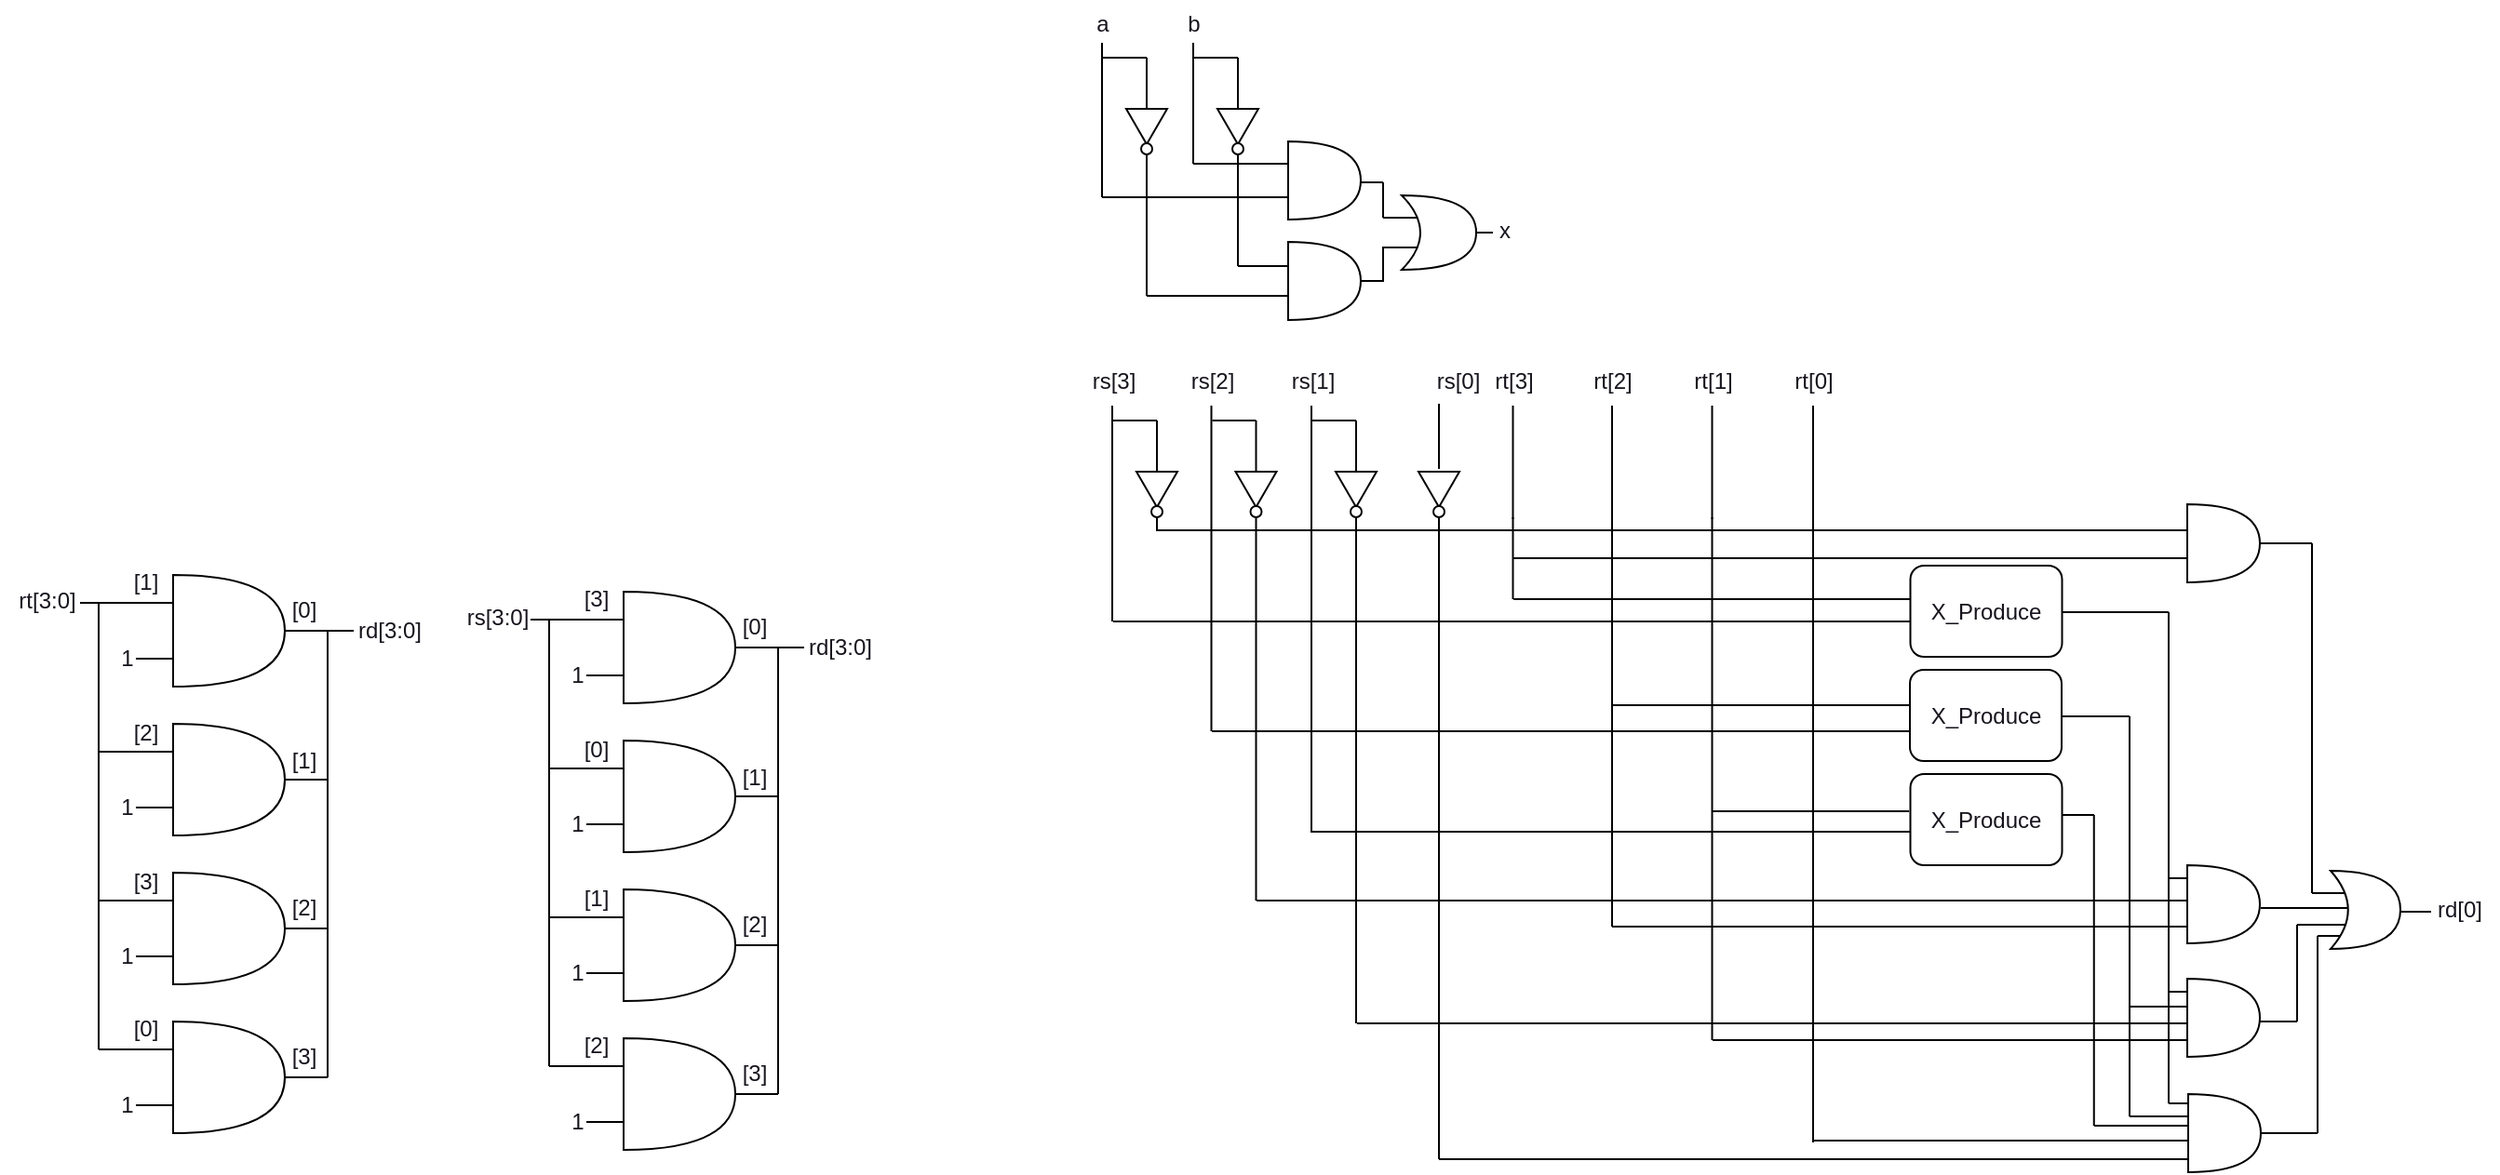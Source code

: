 <mxfile>
    <diagram id="XNOj1-cCXFEWp7ebmYlS" name="Page-1">
        <mxGraphModel dx="587" dy="936" grid="0" gridSize="10" guides="1" tooltips="1" connect="1" arrows="1" fold="1" page="0" pageScale="1" pageWidth="850" pageHeight="1100" background="#ffffff" math="0" shadow="0">
            <root>
                <mxCell id="0"/>
                <mxCell id="1" parent="0"/>
                <mxCell id="2" value="" style="shape=or;whiteSpace=wrap;html=1;fillColor=#FFFFFF;strokeColor=#000000;" vertex="1" parent="1">
                    <mxGeometry x="220" y="20" width="60" height="60" as="geometry"/>
                </mxCell>
                <mxCell id="4" value="" style="shape=or;whiteSpace=wrap;html=1;fillColor=#FFFFFF;strokeColor=#000000;" vertex="1" parent="1">
                    <mxGeometry x="220" y="100" width="60" height="60" as="geometry"/>
                </mxCell>
                <mxCell id="5" value="" style="shape=or;whiteSpace=wrap;html=1;fillColor=#FFFFFF;strokeColor=#000000;" vertex="1" parent="1">
                    <mxGeometry x="220" y="180" width="60" height="60" as="geometry"/>
                </mxCell>
                <mxCell id="6" value="" style="shape=or;whiteSpace=wrap;html=1;fillColor=#FFFFFF;strokeColor=#000000;" vertex="1" parent="1">
                    <mxGeometry x="220" y="260" width="60" height="60" as="geometry"/>
                </mxCell>
                <mxCell id="8" value="" style="line;strokeWidth=1;html=1;perimeter=backbonePerimeter;points=[];outlineConnect=0;strokeColor=#000000;fillColor=#FFFFFF;" vertex="1" parent="1">
                    <mxGeometry x="200" y="60" width="20" height="10" as="geometry"/>
                </mxCell>
                <mxCell id="9" value="" style="line;strokeWidth=1;html=1;perimeter=backbonePerimeter;points=[];outlineConnect=0;strokeColor=#000000;fillColor=#FFFFFF;" vertex="1" parent="1">
                    <mxGeometry x="200" y="140" width="20" height="10" as="geometry"/>
                </mxCell>
                <mxCell id="11" value="" style="line;strokeWidth=1;html=1;perimeter=backbonePerimeter;points=[];outlineConnect=0;strokeColor=#000000;fillColor=#FFFFFF;" vertex="1" parent="1">
                    <mxGeometry x="200" y="220" width="20" height="10" as="geometry"/>
                </mxCell>
                <mxCell id="12" value="" style="line;strokeWidth=1;html=1;perimeter=backbonePerimeter;points=[];outlineConnect=0;strokeColor=#000000;fillColor=#FFFFFF;" vertex="1" parent="1">
                    <mxGeometry x="200" y="300" width="20" height="10" as="geometry"/>
                </mxCell>
                <mxCell id="13" value="&lt;font color=&quot;#18141d&quot;&gt;1&lt;/font&gt;" style="text;html=1;align=center;verticalAlign=middle;resizable=0;points=[];autosize=1;strokeColor=none;fillColor=none;" vertex="1" parent="1">
                    <mxGeometry x="180" y="50" width="30" height="30" as="geometry"/>
                </mxCell>
                <mxCell id="14" value="&lt;font color=&quot;#18141d&quot;&gt;1&lt;/font&gt;" style="text;html=1;align=center;verticalAlign=middle;resizable=0;points=[];autosize=1;strokeColor=none;fillColor=none;" vertex="1" parent="1">
                    <mxGeometry x="180" y="130" width="30" height="30" as="geometry"/>
                </mxCell>
                <mxCell id="15" value="&lt;font color=&quot;#18141d&quot;&gt;1&lt;/font&gt;" style="text;html=1;align=center;verticalAlign=middle;resizable=0;points=[];autosize=1;strokeColor=none;fillColor=none;" vertex="1" parent="1">
                    <mxGeometry x="180" y="210" width="30" height="30" as="geometry"/>
                </mxCell>
                <mxCell id="16" value="&lt;font color=&quot;#18141d&quot;&gt;1&lt;/font&gt;" style="text;html=1;align=center;verticalAlign=middle;resizable=0;points=[];autosize=1;strokeColor=none;fillColor=none;" vertex="1" parent="1">
                    <mxGeometry x="180" y="290" width="30" height="30" as="geometry"/>
                </mxCell>
                <mxCell id="17" value="" style="line;strokeWidth=1;html=1;strokeColor=#000000;fontColor=#18141D;fillColor=#FFFFFF;" vertex="1" parent="1">
                    <mxGeometry x="170" y="30" width="50" height="10" as="geometry"/>
                </mxCell>
                <mxCell id="18" value="" style="line;strokeWidth=1;html=1;strokeColor=#000000;fontColor=#18141D;fillColor=#FFFFFF;" vertex="1" parent="1">
                    <mxGeometry x="180" y="110" width="40" height="10" as="geometry"/>
                </mxCell>
                <mxCell id="19" value="" style="line;strokeWidth=1;html=1;strokeColor=#000000;fontColor=#18141D;fillColor=#FFFFFF;" vertex="1" parent="1">
                    <mxGeometry x="180" y="190" width="40" height="10" as="geometry"/>
                </mxCell>
                <mxCell id="20" value="" style="line;strokeWidth=1;html=1;strokeColor=#000000;fontColor=#18141D;fillColor=#FFFFFF;" vertex="1" parent="1">
                    <mxGeometry x="180" y="270" width="40" height="10" as="geometry"/>
                </mxCell>
                <mxCell id="21" value="" style="line;strokeWidth=1;direction=south;html=1;perimeter=backbonePerimeter;points=[];outlineConnect=0;strokeColor=#000000;fontColor=#18141D;fillColor=#FFFFFF;" vertex="1" parent="1">
                    <mxGeometry x="175" y="35" width="10" height="240" as="geometry"/>
                </mxCell>
                <mxCell id="23" value="rt[3:0]" style="text;html=1;align=center;verticalAlign=middle;resizable=0;points=[];autosize=1;strokeColor=none;fillColor=none;fontColor=#18141D;" vertex="1" parent="1">
                    <mxGeometry x="127" y="21" width="49" height="26" as="geometry"/>
                </mxCell>
                <mxCell id="24" value="[1]" style="text;html=1;align=center;verticalAlign=middle;resizable=0;points=[];autosize=1;strokeColor=none;fillColor=none;fontColor=#18141D;" vertex="1" parent="1">
                    <mxGeometry x="189" y="11" width="31" height="26" as="geometry"/>
                </mxCell>
                <mxCell id="26" value="[2]" style="text;html=1;align=center;verticalAlign=middle;resizable=0;points=[];autosize=1;strokeColor=none;fillColor=none;fontColor=#18141D;" vertex="1" parent="1">
                    <mxGeometry x="189" y="92" width="31" height="26" as="geometry"/>
                </mxCell>
                <mxCell id="27" value="[3]" style="text;html=1;align=center;verticalAlign=middle;resizable=0;points=[];autosize=1;strokeColor=none;fillColor=none;fontColor=#18141D;" vertex="1" parent="1">
                    <mxGeometry x="189" y="172" width="31" height="26" as="geometry"/>
                </mxCell>
                <mxCell id="28" value="[0]" style="text;html=1;align=center;verticalAlign=middle;resizable=0;points=[];autosize=1;strokeColor=none;fillColor=none;fontColor=#18141D;" vertex="1" parent="1">
                    <mxGeometry x="189" y="251" width="31" height="26" as="geometry"/>
                </mxCell>
                <mxCell id="29" value="" style="line;strokeWidth=1;html=1;strokeColor=#000000;fontColor=#18141D;fillColor=#FFFFFF;" vertex="1" parent="1">
                    <mxGeometry x="280" y="45" width="37" height="10" as="geometry"/>
                </mxCell>
                <mxCell id="30" value="" style="line;strokeWidth=1;html=1;strokeColor=#000000;fontColor=#18141D;fillColor=#FFFFFF;" vertex="1" parent="1">
                    <mxGeometry x="280" y="125" width="23" height="10" as="geometry"/>
                </mxCell>
                <mxCell id="32" value="" style="line;strokeWidth=1;html=1;strokeColor=#000000;fontColor=#18141D;fillColor=#FFFFFF;" vertex="1" parent="1">
                    <mxGeometry x="280" y="205" width="23" height="10" as="geometry"/>
                </mxCell>
                <mxCell id="33" value="" style="line;strokeWidth=1;html=1;strokeColor=#000000;fontColor=#18141D;fillColor=#FFFFFF;" vertex="1" parent="1">
                    <mxGeometry x="280" y="285" width="23" height="10" as="geometry"/>
                </mxCell>
                <mxCell id="34" value="" style="line;strokeWidth=1;direction=south;html=1;perimeter=backbonePerimeter;points=[];outlineConnect=0;strokeColor=#000000;fontColor=#18141D;fillColor=#FFFFFF;" vertex="1" parent="1">
                    <mxGeometry x="298" y="50" width="10" height="240" as="geometry"/>
                </mxCell>
                <mxCell id="35" value="rd[3:0]" style="text;html=1;align=center;verticalAlign=middle;resizable=0;points=[];autosize=1;strokeColor=none;fillColor=none;fontColor=#18141D;" vertex="1" parent="1">
                    <mxGeometry x="310" y="37" width="52" height="26" as="geometry"/>
                </mxCell>
                <mxCell id="36" value="[0]" style="text;html=1;align=center;verticalAlign=middle;resizable=0;points=[];autosize=1;strokeColor=none;fillColor=none;fontColor=#18141D;" vertex="1" parent="1">
                    <mxGeometry x="274" y="26" width="31" height="26" as="geometry"/>
                </mxCell>
                <mxCell id="37" value="[1]" style="text;html=1;align=center;verticalAlign=middle;resizable=0;points=[];autosize=1;strokeColor=none;fillColor=none;fontColor=#18141D;" vertex="1" parent="1">
                    <mxGeometry x="274" y="107" width="31" height="26" as="geometry"/>
                </mxCell>
                <mxCell id="38" value="[2]" style="text;html=1;align=center;verticalAlign=middle;resizable=0;points=[];autosize=1;strokeColor=none;fillColor=none;fontColor=#18141D;" vertex="1" parent="1">
                    <mxGeometry x="274" y="186" width="31" height="26" as="geometry"/>
                </mxCell>
                <mxCell id="39" value="[3]" style="text;html=1;align=center;verticalAlign=middle;resizable=0;points=[];autosize=1;strokeColor=none;fillColor=none;fontColor=#18141D;" vertex="1" parent="1">
                    <mxGeometry x="274" y="266" width="31" height="26" as="geometry"/>
                </mxCell>
                <mxCell id="40" value="" style="shape=or;whiteSpace=wrap;html=1;fillColor=#FFFFFF;strokeColor=#000000;" vertex="1" parent="1">
                    <mxGeometry x="462" y="29" width="60" height="60" as="geometry"/>
                </mxCell>
                <mxCell id="41" value="" style="shape=or;whiteSpace=wrap;html=1;fillColor=#FFFFFF;strokeColor=#000000;" vertex="1" parent="1">
                    <mxGeometry x="462" y="109" width="60" height="60" as="geometry"/>
                </mxCell>
                <mxCell id="42" value="" style="shape=or;whiteSpace=wrap;html=1;fillColor=#FFFFFF;strokeColor=#000000;" vertex="1" parent="1">
                    <mxGeometry x="462" y="189" width="60" height="60" as="geometry"/>
                </mxCell>
                <mxCell id="43" value="" style="shape=or;whiteSpace=wrap;html=1;fillColor=#FFFFFF;strokeColor=#000000;" vertex="1" parent="1">
                    <mxGeometry x="462" y="269" width="60" height="60" as="geometry"/>
                </mxCell>
                <mxCell id="44" value="" style="line;strokeWidth=1;html=1;perimeter=backbonePerimeter;points=[];outlineConnect=0;strokeColor=#000000;fillColor=#FFFFFF;" vertex="1" parent="1">
                    <mxGeometry x="442" y="69" width="20" height="10" as="geometry"/>
                </mxCell>
                <mxCell id="45" value="" style="line;strokeWidth=1;html=1;perimeter=backbonePerimeter;points=[];outlineConnect=0;strokeColor=#000000;fillColor=#FFFFFF;" vertex="1" parent="1">
                    <mxGeometry x="442" y="149" width="20" height="10" as="geometry"/>
                </mxCell>
                <mxCell id="46" value="" style="line;strokeWidth=1;html=1;perimeter=backbonePerimeter;points=[];outlineConnect=0;strokeColor=#000000;fillColor=#FFFFFF;" vertex="1" parent="1">
                    <mxGeometry x="442" y="229" width="20" height="10" as="geometry"/>
                </mxCell>
                <mxCell id="47" value="" style="line;strokeWidth=1;html=1;perimeter=backbonePerimeter;points=[];outlineConnect=0;strokeColor=#000000;fillColor=#FFFFFF;" vertex="1" parent="1">
                    <mxGeometry x="442" y="309" width="20" height="10" as="geometry"/>
                </mxCell>
                <mxCell id="48" value="&lt;font color=&quot;#18141d&quot;&gt;1&lt;/font&gt;" style="text;html=1;align=center;verticalAlign=middle;resizable=0;points=[];autosize=1;strokeColor=none;fillColor=none;" vertex="1" parent="1">
                    <mxGeometry x="422" y="59" width="30" height="30" as="geometry"/>
                </mxCell>
                <mxCell id="49" value="&lt;font color=&quot;#18141d&quot;&gt;1&lt;/font&gt;" style="text;html=1;align=center;verticalAlign=middle;resizable=0;points=[];autosize=1;strokeColor=none;fillColor=none;" vertex="1" parent="1">
                    <mxGeometry x="422" y="139" width="30" height="30" as="geometry"/>
                </mxCell>
                <mxCell id="50" value="&lt;font color=&quot;#18141d&quot;&gt;1&lt;/font&gt;" style="text;html=1;align=center;verticalAlign=middle;resizable=0;points=[];autosize=1;strokeColor=none;fillColor=none;" vertex="1" parent="1">
                    <mxGeometry x="422" y="219" width="30" height="30" as="geometry"/>
                </mxCell>
                <mxCell id="51" value="&lt;font color=&quot;#18141d&quot;&gt;1&lt;/font&gt;" style="text;html=1;align=center;verticalAlign=middle;resizable=0;points=[];autosize=1;strokeColor=none;fillColor=none;" vertex="1" parent="1">
                    <mxGeometry x="422" y="299" width="30" height="30" as="geometry"/>
                </mxCell>
                <mxCell id="52" value="" style="line;strokeWidth=1;html=1;strokeColor=#000000;fontColor=#18141D;fillColor=#FFFFFF;" vertex="1" parent="1">
                    <mxGeometry x="412" y="39" width="50" height="10" as="geometry"/>
                </mxCell>
                <mxCell id="53" value="" style="line;strokeWidth=1;html=1;strokeColor=#000000;fontColor=#18141D;fillColor=#FFFFFF;" vertex="1" parent="1">
                    <mxGeometry x="422" y="119" width="40" height="10" as="geometry"/>
                </mxCell>
                <mxCell id="54" value="" style="line;strokeWidth=1;html=1;strokeColor=#000000;fontColor=#18141D;fillColor=#FFFFFF;" vertex="1" parent="1">
                    <mxGeometry x="422" y="199" width="40" height="10" as="geometry"/>
                </mxCell>
                <mxCell id="55" value="" style="line;strokeWidth=1;html=1;strokeColor=#000000;fontColor=#18141D;fillColor=#FFFFFF;" vertex="1" parent="1">
                    <mxGeometry x="422" y="279" width="40" height="10" as="geometry"/>
                </mxCell>
                <mxCell id="56" value="" style="line;strokeWidth=1;direction=south;html=1;perimeter=backbonePerimeter;points=[];outlineConnect=0;strokeColor=#000000;fontColor=#18141D;fillColor=#FFFFFF;" vertex="1" parent="1">
                    <mxGeometry x="417" y="44" width="10" height="240" as="geometry"/>
                </mxCell>
                <mxCell id="57" value="rs[3:0]" style="text;html=1;align=center;verticalAlign=middle;resizable=0;points=[];autosize=1;strokeColor=none;fillColor=none;fontColor=#18141D;" vertex="1" parent="1">
                    <mxGeometry x="368" y="30" width="51" height="26" as="geometry"/>
                </mxCell>
                <mxCell id="58" value="[3]" style="text;html=1;align=center;verticalAlign=middle;resizable=0;points=[];autosize=1;strokeColor=none;fillColor=none;fontColor=#18141D;" vertex="1" parent="1">
                    <mxGeometry x="431" y="20" width="31" height="26" as="geometry"/>
                </mxCell>
                <mxCell id="59" value="[0]" style="text;html=1;align=center;verticalAlign=middle;resizable=0;points=[];autosize=1;strokeColor=none;fillColor=none;fontColor=#18141D;" vertex="1" parent="1">
                    <mxGeometry x="431" y="101" width="31" height="26" as="geometry"/>
                </mxCell>
                <mxCell id="60" value="[1]" style="text;html=1;align=center;verticalAlign=middle;resizable=0;points=[];autosize=1;strokeColor=none;fillColor=none;fontColor=#18141D;" vertex="1" parent="1">
                    <mxGeometry x="431" y="181" width="31" height="26" as="geometry"/>
                </mxCell>
                <mxCell id="61" value="[2]" style="text;html=1;align=center;verticalAlign=middle;resizable=0;points=[];autosize=1;strokeColor=none;fillColor=none;fontColor=#18141D;" vertex="1" parent="1">
                    <mxGeometry x="431" y="260" width="31" height="26" as="geometry"/>
                </mxCell>
                <mxCell id="62" value="" style="line;strokeWidth=1;html=1;strokeColor=#000000;fontColor=#18141D;fillColor=#FFFFFF;" vertex="1" parent="1">
                    <mxGeometry x="522" y="54" width="37" height="10" as="geometry"/>
                </mxCell>
                <mxCell id="63" value="" style="line;strokeWidth=1;html=1;strokeColor=#000000;fontColor=#18141D;fillColor=#FFFFFF;" vertex="1" parent="1">
                    <mxGeometry x="522" y="134" width="23" height="10" as="geometry"/>
                </mxCell>
                <mxCell id="64" value="" style="line;strokeWidth=1;html=1;strokeColor=#000000;fontColor=#18141D;fillColor=#FFFFFF;" vertex="1" parent="1">
                    <mxGeometry x="522" y="214" width="23" height="10" as="geometry"/>
                </mxCell>
                <mxCell id="65" value="" style="line;strokeWidth=1;html=1;strokeColor=#000000;fontColor=#18141D;fillColor=#FFFFFF;" vertex="1" parent="1">
                    <mxGeometry x="522" y="294" width="23" height="10" as="geometry"/>
                </mxCell>
                <mxCell id="66" value="" style="line;strokeWidth=1;direction=south;html=1;perimeter=backbonePerimeter;points=[];outlineConnect=0;strokeColor=#000000;fontColor=#18141D;fillColor=#FFFFFF;" vertex="1" parent="1">
                    <mxGeometry x="540" y="59" width="10" height="240" as="geometry"/>
                </mxCell>
                <mxCell id="67" value="rd[3:0]" style="text;html=1;align=center;verticalAlign=middle;resizable=0;points=[];autosize=1;strokeColor=none;fillColor=none;fontColor=#18141D;" vertex="1" parent="1">
                    <mxGeometry x="552" y="46" width="52" height="26" as="geometry"/>
                </mxCell>
                <mxCell id="68" value="[0]" style="text;html=1;align=center;verticalAlign=middle;resizable=0;points=[];autosize=1;strokeColor=none;fillColor=none;fontColor=#18141D;" vertex="1" parent="1">
                    <mxGeometry x="516" y="35" width="31" height="26" as="geometry"/>
                </mxCell>
                <mxCell id="69" value="[1]" style="text;html=1;align=center;verticalAlign=middle;resizable=0;points=[];autosize=1;strokeColor=none;fillColor=none;fontColor=#18141D;" vertex="1" parent="1">
                    <mxGeometry x="516" y="116" width="31" height="26" as="geometry"/>
                </mxCell>
                <mxCell id="70" value="[2]" style="text;html=1;align=center;verticalAlign=middle;resizable=0;points=[];autosize=1;strokeColor=none;fillColor=none;fontColor=#18141D;" vertex="1" parent="1">
                    <mxGeometry x="516" y="195" width="31" height="26" as="geometry"/>
                </mxCell>
                <mxCell id="71" value="[3]" style="text;html=1;align=center;verticalAlign=middle;resizable=0;points=[];autosize=1;strokeColor=none;fillColor=none;fontColor=#18141D;" vertex="1" parent="1">
                    <mxGeometry x="516" y="275" width="31" height="26" as="geometry"/>
                </mxCell>
                <mxCell id="72" value="rs[0]" style="text;html=1;align=center;verticalAlign=middle;resizable=0;points=[];autosize=1;strokeColor=none;fillColor=none;fontColor=#18141D;" vertex="1" parent="1">
                    <mxGeometry x="889.25" y="-97" width="41" height="26" as="geometry"/>
                </mxCell>
                <mxCell id="73" value="rs[1]" style="text;html=1;align=center;verticalAlign=middle;resizable=0;points=[];autosize=1;strokeColor=none;fillColor=none;fontColor=#18141D;" vertex="1" parent="1">
                    <mxGeometry x="811" y="-97" width="41" height="26" as="geometry"/>
                </mxCell>
                <mxCell id="76" value="rs[2]" style="text;html=1;align=center;verticalAlign=middle;resizable=0;points=[];autosize=1;strokeColor=none;fillColor=none;fontColor=#18141D;" vertex="1" parent="1">
                    <mxGeometry x="757.25" y="-97" width="41" height="26" as="geometry"/>
                </mxCell>
                <mxCell id="78" value="rs[3]" style="text;html=1;align=center;verticalAlign=middle;resizable=0;points=[];autosize=1;strokeColor=none;fillColor=none;fontColor=#18141D;" vertex="1" parent="1">
                    <mxGeometry x="704" y="-97" width="41" height="26" as="geometry"/>
                </mxCell>
                <mxCell id="105" value="a" style="text;html=1;align=center;verticalAlign=middle;resizable=0;points=[];autosize=1;strokeColor=none;fillColor=none;fontColor=#18141D;" vertex="1" parent="1">
                    <mxGeometry x="706.5" y="-289" width="25" height="26" as="geometry"/>
                </mxCell>
                <mxCell id="106" value="b" style="text;html=1;align=center;verticalAlign=middle;resizable=0;points=[];autosize=1;strokeColor=none;fillColor=none;fontColor=#18141D;" vertex="1" parent="1">
                    <mxGeometry x="755.5" y="-289" width="25" height="26" as="geometry"/>
                </mxCell>
                <mxCell id="107" value="" style="line;strokeWidth=1;html=1;strokeColor=#000000;fontColor=#18141D;fillColor=#FFFFFF;" vertex="1" parent="1">
                    <mxGeometry x="768" y="-206" width="51" height="10" as="geometry"/>
                </mxCell>
                <mxCell id="108" value="" style="line;strokeWidth=1;direction=south;html=1;perimeter=backbonePerimeter;points=[];outlineConnect=0;strokeColor=#000000;fontColor=#18141D;fillColor=#FFFFFF;" vertex="1" parent="1">
                    <mxGeometry x="714" y="-266" width="10" height="61" as="geometry"/>
                </mxCell>
                <mxCell id="109" value="" style="triangle;whiteSpace=wrap;html=1;strokeColor=#000000;strokeWidth=1;fontColor=#18141D;fillColor=#FFFFFF;rotation=90;" vertex="1" parent="1">
                    <mxGeometry x="733.5" y="-232" width="19" height="22" as="geometry"/>
                </mxCell>
                <mxCell id="110" value="" style="ellipse;whiteSpace=wrap;html=1;aspect=fixed;strokeColor=#000000;strokeWidth=1;fontColor=#18141D;fillColor=#FFFFFF;" vertex="1" parent="1">
                    <mxGeometry x="740" y="-212" width="6" height="6" as="geometry"/>
                </mxCell>
                <mxCell id="111" value="" style="line;strokeWidth=1;html=1;strokeColor=#000000;fontColor=#18141D;fillColor=#FFFFFF;" vertex="1" parent="1">
                    <mxGeometry x="719.5" y="-263" width="23.5" height="10" as="geometry"/>
                </mxCell>
                <mxCell id="118" value="" style="shape=or;whiteSpace=wrap;html=1;fillColor=#FFFFFF;strokeColor=#000000;" vertex="1" parent="1">
                    <mxGeometry x="819" y="-213" width="39" height="42" as="geometry"/>
                </mxCell>
                <mxCell id="119" value="" style="shape=xor;whiteSpace=wrap;html=1;strokeColor=#000000;strokeWidth=1;fontColor=#18141D;fillColor=#FFFFFF;" vertex="1" parent="1">
                    <mxGeometry x="880" y="-184" width="40" height="40" as="geometry"/>
                </mxCell>
                <mxCell id="121" value="" style="line;strokeWidth=1;direction=south;html=1;perimeter=backbonePerimeter;points=[];outlineConnect=0;strokeColor=#000000;fontColor=#18141D;fillColor=#FFFFFF;" vertex="1" parent="1">
                    <mxGeometry x="738" y="-258" width="10" height="28" as="geometry"/>
                </mxCell>
                <mxCell id="124" value="" style="line;strokeWidth=1;direction=south;html=1;perimeter=backbonePerimeter;points=[];outlineConnect=0;strokeColor=#000000;fontColor=#18141D;fillColor=#FFFFFF;" vertex="1" parent="1">
                    <mxGeometry x="763" y="-266" width="10" height="65" as="geometry"/>
                </mxCell>
                <mxCell id="125" value="" style="triangle;whiteSpace=wrap;html=1;strokeColor=#000000;strokeWidth=1;fontColor=#18141D;fillColor=#FFFFFF;rotation=90;" vertex="1" parent="1">
                    <mxGeometry x="782.5" y="-232" width="19" height="22" as="geometry"/>
                </mxCell>
                <mxCell id="126" value="" style="ellipse;whiteSpace=wrap;html=1;aspect=fixed;strokeColor=#000000;strokeWidth=1;fontColor=#18141D;fillColor=#FFFFFF;" vertex="1" parent="1">
                    <mxGeometry x="789" y="-212" width="6" height="6" as="geometry"/>
                </mxCell>
                <mxCell id="127" value="" style="line;strokeWidth=1;html=1;strokeColor=#000000;fontColor=#18141D;fillColor=#FFFFFF;" vertex="1" parent="1">
                    <mxGeometry x="768.5" y="-263" width="23.5" height="10" as="geometry"/>
                </mxCell>
                <mxCell id="128" value="" style="line;strokeWidth=1;direction=south;html=1;perimeter=backbonePerimeter;points=[];outlineConnect=0;strokeColor=#000000;fontColor=#18141D;fillColor=#FFFFFF;" vertex="1" parent="1">
                    <mxGeometry x="787" y="-258" width="10" height="28" as="geometry"/>
                </mxCell>
                <mxCell id="129" value="" style="line;strokeWidth=1;direction=south;html=1;perimeter=backbonePerimeter;points=[];outlineConnect=0;strokeColor=#000000;fontColor=#18141D;fillColor=#FFFFFF;" vertex="1" parent="1">
                    <mxGeometry x="714" y="-206" width="10" height="23" as="geometry"/>
                </mxCell>
                <mxCell id="130" value="" style="line;strokeWidth=1;html=1;strokeColor=#000000;fontColor=#18141D;fillColor=#FFFFFF;" vertex="1" parent="1">
                    <mxGeometry x="719" y="-188" width="100" height="10" as="geometry"/>
                </mxCell>
                <mxCell id="131" value="" style="shape=or;whiteSpace=wrap;html=1;fillColor=#FFFFFF;strokeColor=#000000;" vertex="1" parent="1">
                    <mxGeometry x="819" y="-159" width="39" height="42" as="geometry"/>
                </mxCell>
                <mxCell id="132" value="" style="line;strokeWidth=1;direction=south;html=1;perimeter=backbonePerimeter;points=[];outlineConnect=0;strokeColor=#000000;fontColor=#18141D;fillColor=#FFFFFF;" vertex="1" parent="1">
                    <mxGeometry x="738" y="-206" width="10" height="76" as="geometry"/>
                </mxCell>
                <mxCell id="133" value="" style="line;strokeWidth=1;direction=south;html=1;perimeter=backbonePerimeter;points=[];outlineConnect=0;strokeColor=#000000;fontColor=#18141D;fillColor=#FFFFFF;" vertex="1" parent="1">
                    <mxGeometry x="787" y="-206" width="10" height="60" as="geometry"/>
                </mxCell>
                <mxCell id="134" value="" style="line;strokeWidth=1;html=1;strokeColor=#000000;fontColor=#18141D;fillColor=#FFFFFF;" vertex="1" parent="1">
                    <mxGeometry x="792" y="-151" width="27" height="10" as="geometry"/>
                </mxCell>
                <mxCell id="135" value="" style="line;strokeWidth=1;html=1;strokeColor=#000000;fontColor=#18141D;fillColor=#FFFFFF;" vertex="1" parent="1">
                    <mxGeometry x="743" y="-135" width="76.5" height="10" as="geometry"/>
                </mxCell>
                <mxCell id="136" value="" style="line;strokeWidth=1;html=1;strokeColor=#000000;fontColor=#18141D;fillColor=#FFFFFF;" vertex="1" parent="1">
                    <mxGeometry x="858" y="-196" width="12" height="10" as="geometry"/>
                </mxCell>
                <mxCell id="137" value="" style="line;strokeWidth=1;html=1;strokeColor=#000000;fontColor=#18141D;fillColor=#FFFFFF;" vertex="1" parent="1">
                    <mxGeometry x="858" y="-143" width="12" height="10" as="geometry"/>
                </mxCell>
                <mxCell id="138" value="" style="line;strokeWidth=1;direction=south;html=1;perimeter=backbonePerimeter;points=[];outlineConnect=0;strokeColor=#000000;fontColor=#18141D;fillColor=#FFFFFF;" vertex="1" parent="1">
                    <mxGeometry x="865" y="-191" width="10" height="19" as="geometry"/>
                </mxCell>
                <mxCell id="139" value="" style="line;strokeWidth=1;direction=south;html=1;perimeter=backbonePerimeter;points=[];outlineConnect=0;strokeColor=#000000;fontColor=#18141D;fillColor=#FFFFFF;" vertex="1" parent="1">
                    <mxGeometry x="865" y="-156.5" width="10" height="19" as="geometry"/>
                </mxCell>
                <mxCell id="140" value="" style="line;strokeWidth=1;html=1;strokeColor=#000000;fontColor=#18141D;fillColor=#FFFFFF;" vertex="1" parent="1">
                    <mxGeometry x="870" y="-161" width="18" height="10" as="geometry"/>
                </mxCell>
                <mxCell id="141" value="" style="line;strokeWidth=1;html=1;strokeColor=#000000;fontColor=#18141D;fillColor=#FFFFFF;" vertex="1" parent="1">
                    <mxGeometry x="870" y="-177" width="18" height="10" as="geometry"/>
                </mxCell>
                <mxCell id="142" value="" style="line;strokeWidth=1;html=1;strokeColor=#000000;fontColor=#18141D;fillColor=#FFFFFF;" vertex="1" parent="1">
                    <mxGeometry x="920" y="-169" width="9" height="10" as="geometry"/>
                </mxCell>
                <mxCell id="143" value="x" style="text;html=1;align=center;verticalAlign=middle;resizable=0;points=[];autosize=1;strokeColor=none;fillColor=none;fontColor=#18141D;" vertex="1" parent="1">
                    <mxGeometry x="923" y="-178" width="24" height="26" as="geometry"/>
                </mxCell>
                <mxCell id="144" value="" style="line;strokeWidth=1;direction=south;html=1;perimeter=backbonePerimeter;points=[];outlineConnect=0;strokeColor=#000000;fontColor=#18141D;fillColor=#FFFFFF;" vertex="1" parent="1">
                    <mxGeometry x="719.5" y="-71" width="10" height="61" as="geometry"/>
                </mxCell>
                <mxCell id="145" value="" style="triangle;whiteSpace=wrap;html=1;strokeColor=#000000;strokeWidth=1;fontColor=#18141D;fillColor=#FFFFFF;rotation=90;" vertex="1" parent="1">
                    <mxGeometry x="739" y="-37" width="19" height="22" as="geometry"/>
                </mxCell>
                <mxCell id="146" value="" style="ellipse;whiteSpace=wrap;html=1;aspect=fixed;strokeColor=#000000;strokeWidth=1;fontColor=#18141D;fillColor=#FFFFFF;" vertex="1" parent="1">
                    <mxGeometry x="745.5" y="-17" width="6" height="6" as="geometry"/>
                </mxCell>
                <mxCell id="147" value="" style="line;strokeWidth=1;html=1;strokeColor=#000000;fontColor=#18141D;fillColor=#FFFFFF;" vertex="1" parent="1">
                    <mxGeometry x="725" y="-68" width="23.5" height="10" as="geometry"/>
                </mxCell>
                <mxCell id="148" value="" style="line;strokeWidth=1;direction=south;html=1;perimeter=backbonePerimeter;points=[];outlineConnect=0;strokeColor=#000000;fontColor=#18141D;fillColor=#FFFFFF;" vertex="1" parent="1">
                    <mxGeometry x="743.5" y="-63" width="10" height="28" as="geometry"/>
                </mxCell>
                <mxCell id="149" value="" style="line;strokeWidth=1;direction=south;html=1;perimeter=backbonePerimeter;points=[];outlineConnect=0;strokeColor=#000000;fontColor=#18141D;fillColor=#FFFFFF;" vertex="1" parent="1">
                    <mxGeometry x="719.5" y="-11" width="10" height="56" as="geometry"/>
                </mxCell>
                <mxCell id="150" value="" style="line;strokeWidth=1;direction=south;html=1;perimeter=backbonePerimeter;points=[];outlineConnect=0;strokeColor=#000000;fontColor=#18141D;fillColor=#FFFFFF;" vertex="1" parent="1">
                    <mxGeometry x="772.75" y="-71" width="10" height="175" as="geometry"/>
                </mxCell>
                <mxCell id="151" value="" style="triangle;whiteSpace=wrap;html=1;strokeColor=#000000;strokeWidth=1;fontColor=#18141D;fillColor=#FFFFFF;rotation=90;" vertex="1" parent="1">
                    <mxGeometry x="792.25" y="-37" width="19" height="22" as="geometry"/>
                </mxCell>
                <mxCell id="152" value="" style="ellipse;whiteSpace=wrap;html=1;aspect=fixed;strokeColor=#000000;strokeWidth=1;fontColor=#18141D;fillColor=#FFFFFF;" vertex="1" parent="1">
                    <mxGeometry x="798.75" y="-17" width="6" height="6" as="geometry"/>
                </mxCell>
                <mxCell id="153" value="" style="line;strokeWidth=1;html=1;strokeColor=#000000;fontColor=#18141D;fillColor=#FFFFFF;" vertex="1" parent="1">
                    <mxGeometry x="778.25" y="-68" width="23.5" height="10" as="geometry"/>
                </mxCell>
                <mxCell id="154" value="" style="line;strokeWidth=1;direction=south;html=1;perimeter=backbonePerimeter;points=[];outlineConnect=0;strokeColor=#000000;fontColor=#18141D;fillColor=#FFFFFF;" vertex="1" parent="1">
                    <mxGeometry x="796.75" y="-63" width="10" height="28" as="geometry"/>
                </mxCell>
                <mxCell id="155" value="" style="line;strokeWidth=1;direction=south;html=1;perimeter=backbonePerimeter;points=[];outlineConnect=0;strokeColor=#000000;fontColor=#18141D;fillColor=#FFFFFF;" vertex="1" parent="1">
                    <mxGeometry x="796.75" y="-11" width="10" height="206" as="geometry"/>
                </mxCell>
                <mxCell id="156" value="" style="line;strokeWidth=1;direction=south;html=1;perimeter=backbonePerimeter;points=[];outlineConnect=0;strokeColor=#000000;fontColor=#18141D;fillColor=#FFFFFF;" vertex="1" parent="1">
                    <mxGeometry x="826.5" y="-71" width="10" height="229" as="geometry"/>
                </mxCell>
                <mxCell id="157" value="" style="triangle;whiteSpace=wrap;html=1;strokeColor=#000000;strokeWidth=1;fontColor=#18141D;fillColor=#FFFFFF;rotation=90;" vertex="1" parent="1">
                    <mxGeometry x="846" y="-37" width="19" height="22" as="geometry"/>
                </mxCell>
                <mxCell id="158" value="" style="ellipse;whiteSpace=wrap;html=1;aspect=fixed;strokeColor=#000000;strokeWidth=1;fontColor=#18141D;fillColor=#FFFFFF;" vertex="1" parent="1">
                    <mxGeometry x="852.5" y="-17" width="6" height="6" as="geometry"/>
                </mxCell>
                <mxCell id="159" value="" style="line;strokeWidth=1;html=1;strokeColor=#000000;fontColor=#18141D;fillColor=#FFFFFF;" vertex="1" parent="1">
                    <mxGeometry x="832" y="-68" width="23.5" height="10" as="geometry"/>
                </mxCell>
                <mxCell id="160" value="" style="line;strokeWidth=1;direction=south;html=1;perimeter=backbonePerimeter;points=[];outlineConnect=0;strokeColor=#000000;fontColor=#18141D;fillColor=#FFFFFF;" vertex="1" parent="1">
                    <mxGeometry x="850.5" y="-63" width="10" height="28" as="geometry"/>
                </mxCell>
                <mxCell id="161" value="" style="line;strokeWidth=1;direction=south;html=1;perimeter=backbonePerimeter;points=[];outlineConnect=0;strokeColor=#000000;fontColor=#18141D;fillColor=#FFFFFF;" vertex="1" parent="1">
                    <mxGeometry x="850.5" y="-11" width="10" height="272" as="geometry"/>
                </mxCell>
                <mxCell id="163" value="" style="triangle;whiteSpace=wrap;html=1;strokeColor=#000000;strokeWidth=1;fontColor=#18141D;fillColor=#FFFFFF;rotation=90;" vertex="1" parent="1">
                    <mxGeometry x="890.5" y="-37" width="19" height="22" as="geometry"/>
                </mxCell>
                <mxCell id="164" value="" style="ellipse;whiteSpace=wrap;html=1;aspect=fixed;strokeColor=#000000;strokeWidth=1;fontColor=#18141D;fillColor=#FFFFFF;" vertex="1" parent="1">
                    <mxGeometry x="897" y="-17" width="6" height="6" as="geometry"/>
                </mxCell>
                <mxCell id="166" value="" style="line;strokeWidth=1;direction=south;html=1;perimeter=backbonePerimeter;points=[];outlineConnect=0;strokeColor=#000000;fontColor=#18141D;fillColor=#FFFFFF;" vertex="1" parent="1">
                    <mxGeometry x="895" y="-72" width="10" height="35" as="geometry"/>
                </mxCell>
                <mxCell id="168" value="rt[0]" style="text;html=1;align=center;verticalAlign=middle;resizable=0;points=[];autosize=1;strokeColor=none;fillColor=none;fontColor=#18141D;" vertex="1" parent="1">
                    <mxGeometry x="1081.25" y="-97" width="39" height="26" as="geometry"/>
                </mxCell>
                <mxCell id="169" value="rt[1]" style="text;html=1;align=center;verticalAlign=middle;resizable=0;points=[];autosize=1;strokeColor=none;fillColor=none;fontColor=#18141D;" vertex="1" parent="1">
                    <mxGeometry x="1027.25" y="-97" width="39" height="26" as="geometry"/>
                </mxCell>
                <mxCell id="170" value="rt[2]" style="text;html=1;align=center;verticalAlign=middle;resizable=0;points=[];autosize=1;strokeColor=none;fillColor=none;fontColor=#18141D;" vertex="1" parent="1">
                    <mxGeometry x="973.5" y="-97" width="39" height="26" as="geometry"/>
                </mxCell>
                <mxCell id="171" value="rt[3]" style="text;html=1;align=center;verticalAlign=middle;resizable=0;points=[];autosize=1;strokeColor=none;fillColor=none;fontColor=#18141D;" vertex="1" parent="1">
                    <mxGeometry x="920.25" y="-97" width="39" height="26" as="geometry"/>
                </mxCell>
                <mxCell id="172" value="" style="line;strokeWidth=1;direction=south;html=1;perimeter=backbonePerimeter;points=[];outlineConnect=0;strokeColor=#000000;fontColor=#18141D;fillColor=#FFFFFF;" vertex="1" parent="1">
                    <mxGeometry x="934.75" y="-71" width="10" height="61" as="geometry"/>
                </mxCell>
                <mxCell id="177" value="" style="line;strokeWidth=1;direction=south;html=1;perimeter=backbonePerimeter;points=[];outlineConnect=0;strokeColor=#000000;fontColor=#18141D;fillColor=#FFFFFF;" vertex="1" parent="1">
                    <mxGeometry x="934.75" y="-11" width="10" height="44" as="geometry"/>
                </mxCell>
                <mxCell id="178" value="" style="line;strokeWidth=1;direction=south;html=1;perimeter=backbonePerimeter;points=[];outlineConnect=0;strokeColor=#000000;fontColor=#18141D;fillColor=#FFFFFF;" vertex="1" parent="1">
                    <mxGeometry x="988" y="-71" width="10" height="61" as="geometry"/>
                </mxCell>
                <mxCell id="183" value="" style="line;strokeWidth=1;direction=south;html=1;perimeter=backbonePerimeter;points=[];outlineConnect=0;strokeColor=#000000;fontColor=#18141D;fillColor=#FFFFFF;" vertex="1" parent="1">
                    <mxGeometry x="988" y="-11" width="10" height="23" as="geometry"/>
                </mxCell>
                <mxCell id="184" value="" style="line;strokeWidth=1;direction=south;html=1;perimeter=backbonePerimeter;points=[];outlineConnect=0;strokeColor=#000000;fontColor=#18141D;fillColor=#FFFFFF;" vertex="1" parent="1">
                    <mxGeometry x="1041.75" y="-71" width="10" height="61" as="geometry"/>
                </mxCell>
                <mxCell id="189" value="" style="line;strokeWidth=1;direction=south;html=1;perimeter=backbonePerimeter;points=[];outlineConnect=0;strokeColor=#000000;fontColor=#18141D;fillColor=#FFFFFF;" vertex="1" parent="1">
                    <mxGeometry x="1041.75" y="-11" width="10" height="281" as="geometry"/>
                </mxCell>
                <mxCell id="190" value="" style="line;strokeWidth=1;direction=south;html=1;perimeter=backbonePerimeter;points=[];outlineConnect=0;strokeColor=#000000;fontColor=#18141D;fillColor=#FFFFFF;" vertex="1" parent="1">
                    <mxGeometry x="1096" y="-71" width="10" height="61" as="geometry"/>
                </mxCell>
                <mxCell id="195" value="" style="line;strokeWidth=1;direction=south;html=1;perimeter=backbonePerimeter;points=[];outlineConnect=0;strokeColor=#000000;fontColor=#18141D;fillColor=#FFFFFF;" vertex="1" parent="1">
                    <mxGeometry x="1096" y="-11" width="10" height="336" as="geometry"/>
                </mxCell>
                <mxCell id="196" value="" style="shape=or;whiteSpace=wrap;html=1;fillColor=#FFFFFF;strokeColor=#000000;" vertex="1" parent="1">
                    <mxGeometry x="1302" y="-18" width="39" height="42" as="geometry"/>
                </mxCell>
                <mxCell id="197" value="" style="line;strokeWidth=1;html=1;strokeColor=#000000;fontColor=#18141D;fillColor=#FFFFFF;" vertex="1" parent="1">
                    <mxGeometry x="940" y="28" width="213" height="10" as="geometry"/>
                </mxCell>
                <mxCell id="199" value="" style="line;strokeWidth=1;html=1;strokeColor=#000000;fontColor=#18141D;fillColor=#FFFFFF;" vertex="1" parent="1">
                    <mxGeometry x="725" y="40" width="428.25" height="10" as="geometry"/>
                </mxCell>
                <mxCell id="200" value="X_Produce" style="rounded=1;whiteSpace=wrap;html=1;strokeColor=#000000;strokeWidth=1;fontColor=#18141D;fillColor=#FFFFFF;" vertex="1" parent="1">
                    <mxGeometry x="1153.25" y="15" width="81.5" height="49" as="geometry"/>
                </mxCell>
                <mxCell id="201" value="X_Produce" style="rounded=1;whiteSpace=wrap;html=1;strokeColor=#000000;strokeWidth=1;fontColor=#18141D;fillColor=#FFFFFF;" vertex="1" parent="1">
                    <mxGeometry x="1153" y="71" width="81.5" height="49" as="geometry"/>
                </mxCell>
                <mxCell id="202" value="X_Produce" style="rounded=1;whiteSpace=wrap;html=1;strokeColor=#000000;strokeWidth=1;fontColor=#18141D;fillColor=#FFFFFF;" vertex="1" parent="1">
                    <mxGeometry x="1153.25" y="127" width="81.5" height="49" as="geometry"/>
                </mxCell>
                <mxCell id="203" value="" style="line;strokeWidth=1;html=1;strokeColor=#000000;fontColor=#18141D;fillColor=#FFFFFF;" vertex="1" parent="1">
                    <mxGeometry x="993" y="85" width="160" height="10" as="geometry"/>
                </mxCell>
                <mxCell id="204" value="" style="line;strokeWidth=1;direction=south;html=1;perimeter=backbonePerimeter;points=[];outlineConnect=0;strokeColor=#000000;fontColor=#18141D;fillColor=#FFFFFF;" vertex="1" parent="1">
                    <mxGeometry x="988" y="12" width="10" height="197" as="geometry"/>
                </mxCell>
                <mxCell id="205" value="" style="line;strokeWidth=1;html=1;strokeColor=#000000;fontColor=#18141D;fillColor=#FFFFFF;" vertex="1" parent="1">
                    <mxGeometry x="778" y="99" width="374.63" height="10" as="geometry"/>
                </mxCell>
                <mxCell id="206" value="" style="line;strokeWidth=1;html=1;strokeColor=#000000;fontColor=#18141D;fillColor=#FFFFFF;" vertex="1" parent="1">
                    <mxGeometry x="831" y="153" width="322.13" height="10" as="geometry"/>
                </mxCell>
                <mxCell id="207" value="" style="line;strokeWidth=1;html=1;strokeColor=#000000;fontColor=#18141D;fillColor=#FFFFFF;" vertex="1" parent="1">
                    <mxGeometry x="1047" y="142" width="105.63" height="10" as="geometry"/>
                </mxCell>
                <mxCell id="209" value="" style="line;strokeWidth=1;html=1;strokeColor=#000000;fontColor=#18141D;fillColor=#FFFFFF;" vertex="1" parent="1">
                    <mxGeometry x="748" y="-9" width="554" height="10" as="geometry"/>
                </mxCell>
                <mxCell id="210" value="" style="line;strokeWidth=1;html=1;strokeColor=#000000;fontColor=#18141D;fillColor=#FFFFFF;" vertex="1" parent="1">
                    <mxGeometry x="939.63" y="6" width="362.37" height="10" as="geometry"/>
                </mxCell>
                <mxCell id="211" value="" style="shape=or;whiteSpace=wrap;html=1;fillColor=#FFFFFF;strokeColor=#000000;" vertex="1" parent="1">
                    <mxGeometry x="1302" y="176" width="39" height="42" as="geometry"/>
                </mxCell>
                <mxCell id="212" value="" style="line;strokeWidth=1;html=1;strokeColor=#000000;fontColor=#18141D;fillColor=#FFFFFF;" vertex="1" parent="1">
                    <mxGeometry x="802" y="190" width="500" height="10" as="geometry"/>
                </mxCell>
                <mxCell id="213" value="" style="line;strokeWidth=1;html=1;strokeColor=#000000;fontColor=#18141D;fillColor=#FFFFFF;" vertex="1" parent="1">
                    <mxGeometry x="993" y="204" width="309" height="10" as="geometry"/>
                </mxCell>
                <mxCell id="214" value="" style="line;strokeWidth=1;html=1;strokeColor=#000000;fontColor=#18141D;fillColor=#FFFFFF;" vertex="1" parent="1">
                    <mxGeometry x="1234.5" y="35" width="57.5" height="10" as="geometry"/>
                </mxCell>
                <mxCell id="215" value="" style="line;strokeWidth=1;direction=south;html=1;perimeter=backbonePerimeter;points=[];outlineConnect=0;strokeColor=#000000;fontColor=#18141D;fillColor=#FFFFFF;" vertex="1" parent="1">
                    <mxGeometry x="1287" y="40" width="10" height="264" as="geometry"/>
                </mxCell>
                <mxCell id="216" value="" style="line;strokeWidth=1;html=1;strokeColor=#000000;fontColor=#18141D;fillColor=#FFFFFF;" vertex="1" parent="1">
                    <mxGeometry x="1292" y="178" width="10" height="10" as="geometry"/>
                </mxCell>
                <mxCell id="217" value="" style="shape=or;whiteSpace=wrap;html=1;fillColor=#FFFFFF;strokeColor=#000000;" vertex="1" parent="1">
                    <mxGeometry x="1302" y="237" width="39" height="42" as="geometry"/>
                </mxCell>
                <mxCell id="218" value="" style="line;strokeWidth=1;html=1;strokeColor=#000000;fontColor=#18141D;fillColor=#FFFFFF;" vertex="1" parent="1">
                    <mxGeometry x="1292" y="239" width="10" height="10" as="geometry"/>
                </mxCell>
                <mxCell id="219" value="" style="line;strokeWidth=1;html=1;strokeColor=#000000;fontColor=#18141D;fillColor=#FFFFFF;" vertex="1" parent="1">
                    <mxGeometry x="1234.75" y="91" width="36.25" height="10" as="geometry"/>
                </mxCell>
                <mxCell id="220" value="" style="line;strokeWidth=1;direction=south;html=1;perimeter=backbonePerimeter;points=[];outlineConnect=0;strokeColor=#000000;fontColor=#18141D;fillColor=#FFFFFF;" vertex="1" parent="1">
                    <mxGeometry x="1266" y="96" width="10" height="215" as="geometry"/>
                </mxCell>
                <mxCell id="221" value="" style="line;strokeWidth=1;html=1;strokeColor=#000000;fontColor=#18141D;fillColor=#FFFFFF;" vertex="1" parent="1">
                    <mxGeometry x="1271" y="247" width="31" height="10" as="geometry"/>
                </mxCell>
                <mxCell id="222" value="" style="line;strokeWidth=1;direction=south;html=1;perimeter=backbonePerimeter;points=[];outlineConnect=0;strokeColor=#000000;fontColor=#18141D;fillColor=#FFFFFF;" vertex="1" parent="1">
                    <mxGeometry x="743.5" y="-11" width="10" height="7" as="geometry"/>
                </mxCell>
                <mxCell id="223" value="" style="line;strokeWidth=1;html=1;strokeColor=#000000;fontColor=#18141D;fillColor=#FFFFFF;" vertex="1" parent="1">
                    <mxGeometry x="856" y="256" width="446" height="10" as="geometry"/>
                </mxCell>
                <mxCell id="224" value="" style="line;strokeWidth=1;html=1;strokeColor=#000000;fontColor=#18141D;fillColor=#FFFFFF;" vertex="1" parent="1">
                    <mxGeometry x="1047" y="265" width="255.5" height="10" as="geometry"/>
                </mxCell>
                <mxCell id="225" value="" style="shape=or;whiteSpace=wrap;html=1;fillColor=#FFFFFF;strokeColor=#000000;" vertex="1" parent="1">
                    <mxGeometry x="1302.5" y="299" width="39" height="42" as="geometry"/>
                </mxCell>
                <mxCell id="226" value="" style="line;strokeWidth=1;html=1;strokeColor=#000000;fontColor=#18141D;fillColor=#FFFFFF;" vertex="1" parent="1">
                    <mxGeometry x="1234.5" y="144" width="17.5" height="10" as="geometry"/>
                </mxCell>
                <mxCell id="227" value="" style="line;strokeWidth=1;direction=south;html=1;perimeter=backbonePerimeter;points=[];outlineConnect=0;strokeColor=#000000;fontColor=#18141D;fillColor=#FFFFFF;" vertex="1" parent="1">
                    <mxGeometry x="1246.88" y="149" width="10" height="167" as="geometry"/>
                </mxCell>
                <mxCell id="228" value="" style="line;strokeWidth=1;direction=south;html=1;perimeter=backbonePerimeter;points=[];outlineConnect=0;strokeColor=#000000;fontColor=#18141D;fillColor=#FFFFFF;" vertex="1" parent="1">
                    <mxGeometry x="895" y="-11" width="10" height="345" as="geometry"/>
                </mxCell>
                <mxCell id="229" value="" style="line;strokeWidth=1;html=1;strokeColor=#000000;fontColor=#18141D;fillColor=#FFFFFF;" vertex="1" parent="1">
                    <mxGeometry x="1292" y="299" width="10" height="10" as="geometry"/>
                </mxCell>
                <mxCell id="230" value="" style="line;strokeWidth=1;html=1;strokeColor=#000000;fontColor=#18141D;fillColor=#FFFFFF;" vertex="1" parent="1">
                    <mxGeometry x="1271" y="306" width="31" height="10" as="geometry"/>
                </mxCell>
                <mxCell id="231" value="" style="line;strokeWidth=1;html=1;strokeColor=#000000;fontColor=#18141D;fillColor=#FFFFFF;" vertex="1" parent="1">
                    <mxGeometry x="1252" y="311" width="51" height="10" as="geometry"/>
                </mxCell>
                <mxCell id="232" value="" style="line;strokeWidth=1;html=1;strokeColor=#000000;fontColor=#18141D;fillColor=#FFFFFF;" vertex="1" parent="1">
                    <mxGeometry x="1101.5" y="319" width="201.5" height="10" as="geometry"/>
                </mxCell>
                <mxCell id="233" value="" style="line;strokeWidth=1;html=1;strokeColor=#000000;fontColor=#18141D;fillColor=#FFFFFF;" vertex="1" parent="1">
                    <mxGeometry x="900" y="329" width="403" height="10" as="geometry"/>
                </mxCell>
                <mxCell id="234" value="" style="shape=xor;whiteSpace=wrap;html=1;strokeColor=#000000;strokeWidth=1;fontColor=#18141D;fillColor=#FFFFFF;" vertex="1" parent="1">
                    <mxGeometry x="1379" y="179" width="37.5" height="42" as="geometry"/>
                </mxCell>
                <mxCell id="235" value="" style="line;strokeWidth=1;html=1;strokeColor=#000000;fontColor=#18141D;fillColor=#FFFFFF;" vertex="1" parent="1">
                    <mxGeometry x="1341" y="-2" width="28" height="10" as="geometry"/>
                </mxCell>
                <mxCell id="236" value="" style="line;strokeWidth=1;html=1;strokeColor=#000000;fontColor=#18141D;fillColor=#FFFFFF;" vertex="1" parent="1">
                    <mxGeometry x="1341.5" y="194" width="46.5" height="10" as="geometry"/>
                </mxCell>
                <mxCell id="237" value="" style="line;strokeWidth=1;html=1;strokeColor=#000000;fontColor=#18141D;fillColor=#FFFFFF;" vertex="1" parent="1">
                    <mxGeometry x="1341" y="255" width="20" height="10" as="geometry"/>
                </mxCell>
                <mxCell id="238" value="" style="line;strokeWidth=1;html=1;strokeColor=#000000;fontColor=#18141D;fillColor=#FFFFFF;" vertex="1" parent="1">
                    <mxGeometry x="1341" y="315" width="31" height="10" as="geometry"/>
                </mxCell>
                <mxCell id="239" value="" style="line;strokeWidth=1;direction=south;html=1;strokeColor=#000000;fontColor=#18141D;fillColor=#FFFFFF;" vertex="1" parent="1">
                    <mxGeometry x="1356" y="208" width="10" height="52" as="geometry"/>
                </mxCell>
                <mxCell id="240" value="" style="line;strokeWidth=1;html=1;strokeColor=#000000;fontColor=#18141D;fillColor=#FFFFFF;" vertex="1" parent="1">
                    <mxGeometry x="1361" y="203" width="26" height="10" as="geometry"/>
                </mxCell>
                <mxCell id="241" value="" style="line;strokeWidth=1;direction=south;html=1;strokeColor=#000000;fontColor=#18141D;fillColor=#FFFFFF;" vertex="1" parent="1">
                    <mxGeometry x="1367" y="214" width="10" height="106" as="geometry"/>
                </mxCell>
                <mxCell id="242" value="" style="line;strokeWidth=1;html=1;strokeColor=#000000;fontColor=#18141D;fillColor=#FFFFFF;" vertex="1" parent="1">
                    <mxGeometry x="1372" y="209" width="12" height="10" as="geometry"/>
                </mxCell>
                <mxCell id="243" value="" style="line;strokeWidth=1;direction=south;html=1;strokeColor=#000000;fontColor=#18141D;fillColor=#FFFFFF;" vertex="1" parent="1">
                    <mxGeometry x="1364" y="3" width="10" height="188" as="geometry"/>
                </mxCell>
                <mxCell id="244" value="" style="line;strokeWidth=1;html=1;strokeColor=#000000;fontColor=#18141D;fillColor=#FFFFFF;" vertex="1" parent="1">
                    <mxGeometry x="1369" y="186" width="18" height="10" as="geometry"/>
                </mxCell>
                <mxCell id="245" value="" style="line;strokeWidth=1;html=1;strokeColor=#000000;fontColor=#18141D;fillColor=#FFFFFF;" vertex="1" parent="1">
                    <mxGeometry x="1416.5" y="196" width="16.5" height="10" as="geometry"/>
                </mxCell>
                <mxCell id="246" value="rd[0]" style="text;html=1;align=center;verticalAlign=middle;resizable=0;points=[];autosize=1;strokeColor=none;fillColor=none;fontColor=#18141D;" vertex="1" parent="1">
                    <mxGeometry x="1427" y="187" width="42" height="26" as="geometry"/>
                </mxCell>
            </root>
        </mxGraphModel>
    </diagram>
</mxfile>